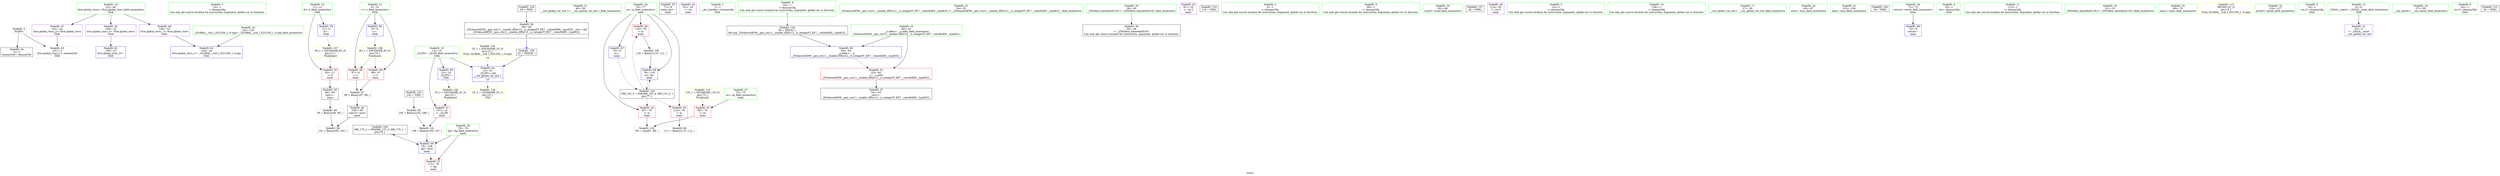 digraph "SVFG" {
	label="SVFG";

	Node0x5596b3f22c10 [shape=record,color=grey,label="{NodeID: 0\nNullPtr}"];
	Node0x5596b3f22c10 -> Node0x5596b3f27f60[style=solid];
	Node0x5596b3f22c10 -> Node0x5596b3f2a8f0[style=solid];
	Node0x5596b3f26630 [shape=record,color=green,label="{NodeID: 7\n23\<--1\n\<--dummyObj\nCan only get source location for instruction, argument, global var or function.}"];
	Node0x5596b3f28dc0 [shape=record,color=grey,label="{NodeID: 97\n99 = Binary(97, 98, )\n}"];
	Node0x5596b3f28dc0 -> Node0x5596b3f284a0[style=solid];
	Node0x5596b3f26c50 [shape=record,color=green,label="{NodeID: 14\n11\<--12\nd\<--d_field_insensitive\nGlob }"];
	Node0x5596b3f26c50 -> Node0x5596b3f29d70[style=solid];
	Node0x5596b3f26c50 -> Node0x5596b3f2a4f0[style=solid];
	Node0x5596b3f30b10 [shape=record,color=black,label="{NodeID: 104\nMR_17V_2 = PHI(MR_17V_3, MR_17V_1, )\npts\{79 \}\n}"];
	Node0x5596b3f30b10 -> Node0x5596b3f2ad30[style=dashed];
	Node0x5596b3f27350 [shape=record,color=green,label="{NodeID: 21\n49\<--50\n__cxx_global_var_init.1\<--__cxx_global_var_init.1_field_insensitive\n}"];
	Node0x5596b3f279c0 [shape=record,color=green,label="{NodeID: 28\n76\<--77\nzi\<--zi_field_insensitive\nmain\n}"];
	Node0x5596b3f279c0 -> Node0x5596b3f2a0b0[style=solid];
	Node0x5596b3f279c0 -> Node0x5596b3f2a180[style=solid];
	Node0x5596b3f279c0 -> Node0x5596b3f2a250[style=solid];
	Node0x5596b3f279c0 -> Node0x5596b3f2ac60[style=solid];
	Node0x5596b3f279c0 -> Node0x5596b3f2ae00[style=solid];
	Node0x5596b3f28060 [shape=record,color=black,label="{NodeID: 35\n71\<--9\nmain_ret\<--\nmain\n}"];
	Node0x5596b3f28640 [shape=record,color=purple,label="{NodeID: 42\n81\<--16\n\<--.str\nmain\n}"];
	Node0x5596b3f36f30 [shape=record,color=black,label="{NodeID: 132\n102 = PHI()\n}"];
	Node0x5596b3f36f30 -> Node0x5596b3f2c5d0[style=solid];
	Node0x5596b3f29ca0 [shape=record,color=red,label="{NodeID: 49\n98\<--8\n\<--v\nmain\n}"];
	Node0x5596b3f29ca0 -> Node0x5596b3f28dc0[style=solid];
	Node0x5596b3f2a250 [shape=record,color=red,label="{NodeID: 56\n119\<--76\n\<--zi\nmain\n}"];
	Node0x5596b3f2a250 -> Node0x5596b3f29240[style=solid];
	Node0x5596b3f2a8f0 [shape=record,color=blue, style = dotted,label="{NodeID: 63\n141\<--3\nllvm.global_ctors_2\<--dummyVal\nGlob }"];
	Node0x5596b3f25d30 [shape=record,color=green,label="{NodeID: 1\n7\<--1\n__dso_handle\<--dummyObj\nGlob }"];
	Node0x5596b3f266c0 [shape=record,color=green,label="{NodeID: 8\n53\<--1\n\<--dummyObj\nCan only get source location for instruction, argument, global var or function.|{<s0>3}}"];
	Node0x5596b3f266c0:s0 -> Node0x5596b3f37be0[style=solid,color=red];
	Node0x5596b3f28f40 [shape=record,color=grey,label="{NodeID: 98\n101 = Binary(95, 100, )\n}"];
	Node0x5596b3f26d50 [shape=record,color=green,label="{NodeID: 15\n13\<--15\n_ZL2PI\<--_ZL2PI_field_insensitive\nGlob }"];
	Node0x5596b3f26d50 -> Node0x5596b3f29e40[style=solid];
	Node0x5596b3f26d50 -> Node0x5596b3f2a5f0[style=solid];
	Node0x5596b3f26d50 -> Node0x5596b3f2a9f0[style=solid];
	Node0x5596b3f31010 [shape=record,color=yellow,style=double,label="{NodeID: 105\n2V_1 = ENCHI(MR_2V_0)\npts\{15 \}\nFun[_GLOBAL__sub_I_l521530_1_0.cpp]|{<s0>10}}"];
	Node0x5596b3f31010:s0 -> Node0x5596b3f2a9f0[style=dashed,color=red];
	Node0x5596b3f27450 [shape=record,color=green,label="{NodeID: 22\n54\<--55\n_ZSt4acosIiEN9__gnu_cxx11__enable_ifIXsr12__is_integerIT_EE7__valueEdE6__typeES2_\<--_ZSt4acosIiEN9__gnu_cxx11__enable_ifIXsr12__is_integerIT_EE7__valueEdE6__typeES2__field_insensitive\n}"];
	Node0x5596b3f27a90 [shape=record,color=green,label="{NodeID: 29\n78\<--79\ndg\<--dg_field_insensitive\nmain\n}"];
	Node0x5596b3f27a90 -> Node0x5596b3f2a320[style=solid];
	Node0x5596b3f27a90 -> Node0x5596b3f2ad30[style=solid];
	Node0x5596b3f28130 [shape=record,color=black,label="{NodeID: 36\n35\<--36\n\<--_ZNSt8ios_base4InitD1Ev\nCan only get source location for instruction, argument, global var or function.}"];
	Node0x5596b3f33890 [shape=record,color=yellow,style=double,label="{NodeID: 126\n2V_2 = CSCHI(MR_2V_1)\npts\{15 \}\nCS[]}"];
	Node0x5596b3f28710 [shape=record,color=purple,label="{NodeID: 43\n91\<--18\n\<--.str.2\nmain\n}"];
	Node0x5596b3f37b10 [shape=record,color=black,label="{NodeID: 133\n115 = PHI()\n}"];
	Node0x5596b3f29d70 [shape=record,color=red,label="{NodeID: 50\n93\<--11\n\<--d\nmain\n}"];
	Node0x5596b3f29d70 -> Node0x5596b3f283d0[style=solid];
	Node0x5596b3f2a320 [shape=record,color=red,label="{NodeID: 57\n113\<--78\n\<--dg\nmain\n}"];
	Node0x5596b3f2a9f0 [shape=record,color=blue,label="{NodeID: 64\n13\<--52\n_ZL2PI\<--call\n__cxx_global_var_init.1\n|{<s0>10}}"];
	Node0x5596b3f2a9f0:s0 -> Node0x5596b3f33890[style=dashed,color=blue];
	Node0x5596b3f249a0 [shape=record,color=green,label="{NodeID: 2\n9\<--1\n\<--dummyObj\nCan only get source location for instruction, argument, global var or function.}"];
	Node0x5596b3f26750 [shape=record,color=green,label="{NodeID: 9\n96\<--1\n\<--dummyObj\nCan only get source location for instruction, argument, global var or function.}"];
	Node0x5596b3f290c0 [shape=record,color=grey,label="{NodeID: 99\n95 = Binary(94, 96, )\n}"];
	Node0x5596b3f290c0 -> Node0x5596b3f28f40[style=solid];
	Node0x5596b3f26e50 [shape=record,color=green,label="{NodeID: 16\n22\<--26\nllvm.global_ctors\<--llvm.global_ctors_field_insensitive\nGlob }"];
	Node0x5596b3f26e50 -> Node0x5596b3f288b0[style=solid];
	Node0x5596b3f26e50 -> Node0x5596b3f289b0[style=solid];
	Node0x5596b3f26e50 -> Node0x5596b3f28ab0[style=solid];
	Node0x5596b3f31b30 [shape=record,color=yellow,style=double,label="{NodeID: 106\n6V_1 = ENCHI(MR_6V_0)\npts\{10 \}\nFun[main]}"];
	Node0x5596b3f31b30 -> Node0x5596b3f29bd0[style=dashed];
	Node0x5596b3f31b30 -> Node0x5596b3f29ca0[style=dashed];
	Node0x5596b3f27550 [shape=record,color=green,label="{NodeID: 23\n60\<--61\n__x.addr\<--__x.addr_field_insensitive\n_ZSt4acosIiEN9__gnu_cxx11__enable_ifIXsr12__is_integerIT_EE7__valueEdE6__typeES2_\n}"];
	Node0x5596b3f27550 -> Node0x5596b3f29f10[style=solid];
	Node0x5596b3f27550 -> Node0x5596b3f2aac0[style=solid];
	Node0x5596b3f27b60 [shape=record,color=green,label="{NodeID: 30\n83\<--84\nscanf\<--scanf_field_insensitive\n}"];
	Node0x5596b3f28230 [shape=record,color=black,label="{NodeID: 37\n64\<--63\nconv\<--\n_ZSt4acosIiEN9__gnu_cxx11__enable_ifIXsr12__is_integerIT_EE7__valueEdE6__typeES2_\n}"];
	Node0x5596b3f379d0 [shape=record,color=black,label="{NodeID: 127\n82 = PHI()\n}"];
	Node0x5596b3f287e0 [shape=record,color=purple,label="{NodeID: 44\n114\<--20\n\<--.str.3\nmain\n}"];
	Node0x5596b3f37be0 [shape=record,color=black,label="{NodeID: 134\n59 = PHI(53, )\n0th arg _ZSt4acosIiEN9__gnu_cxx11__enable_ifIXsr12__is_integerIT_EE7__valueEdE6__typeES2_ }"];
	Node0x5596b3f37be0 -> Node0x5596b3f2aac0[style=solid];
	Node0x5596b3f29e40 [shape=record,color=red,label="{NodeID: 51\n107\<--13\n\<--_ZL2PI\nmain\n}"];
	Node0x5596b3f29e40 -> Node0x5596b3f2d6e0[style=solid];
	Node0x5596b3f2a3f0 [shape=record,color=blue,label="{NodeID: 58\n8\<--9\nv\<--\nGlob }"];
	Node0x5596b3f2a3f0 -> Node0x5596b3f31b30[style=dashed];
	Node0x5596b3f2aac0 [shape=record,color=blue,label="{NodeID: 65\n60\<--59\n__x.addr\<--__x\n_ZSt4acosIiEN9__gnu_cxx11__enable_ifIXsr12__is_integerIT_EE7__valueEdE6__typeES2_\n}"];
	Node0x5596b3f2aac0 -> Node0x5596b3f29f10[style=dashed];
	Node0x5596b3f24a30 [shape=record,color=green,label="{NodeID: 3\n14\<--1\n\<--dummyObj\nCan only get source location for instruction, argument, global var or function.}"];
	Node0x5596b3f26850 [shape=record,color=green,label="{NodeID: 10\n106\<--1\n\<--dummyObj\nCan only get source location for instruction, argument, global var or function.}"];
	Node0x5596b3f29240 [shape=record,color=grey,label="{NodeID: 100\n120 = Binary(119, 112, )\n}"];
	Node0x5596b3f29240 -> Node0x5596b3f2ae00[style=solid];
	Node0x5596b3f26f50 [shape=record,color=green,label="{NodeID: 17\n27\<--28\n__cxx_global_var_init\<--__cxx_global_var_init_field_insensitive\n}"];
	Node0x5596b3f31c40 [shape=record,color=yellow,style=double,label="{NodeID: 107\n8V_1 = ENCHI(MR_8V_0)\npts\{12 \}\nFun[main]}"];
	Node0x5596b3f31c40 -> Node0x5596b3f29d70[style=dashed];
	Node0x5596b3f27620 [shape=record,color=green,label="{NodeID: 24\n66\<--67\nacos\<--acos_field_insensitive\n}"];
	Node0x5596b3f27c60 [shape=record,color=green,label="{NodeID: 31\n103\<--104\nasin\<--asin_field_insensitive\n}"];
	Node0x5596b3f28300 [shape=record,color=black,label="{NodeID: 38\n58\<--65\n_ZSt4acosIiEN9__gnu_cxx11__enable_ifIXsr12__is_integerIT_EE7__valueEdE6__typeES2__ret\<--call\n_ZSt4acosIiEN9__gnu_cxx11__enable_ifIXsr12__is_integerIT_EE7__valueEdE6__typeES2_\n|{<s0>3}}"];
	Node0x5596b3f28300:s0 -> Node0x5596b3f36ba0[style=solid,color=blue];
	Node0x5596b3dd29e0 [shape=record,color=black,label="{NodeID: 128\n34 = PHI()\n}"];
	Node0x5596b3f288b0 [shape=record,color=purple,label="{NodeID: 45\n139\<--22\nllvm.global_ctors_0\<--llvm.global_ctors\nGlob }"];
	Node0x5596b3f288b0 -> Node0x5596b3f2a6f0[style=solid];
	Node0x5596b3f29f10 [shape=record,color=red,label="{NodeID: 52\n63\<--60\n\<--__x.addr\n_ZSt4acosIiEN9__gnu_cxx11__enable_ifIXsr12__is_integerIT_EE7__valueEdE6__typeES2_\n}"];
	Node0x5596b3f29f10 -> Node0x5596b3f28230[style=solid];
	Node0x5596b3f2a4f0 [shape=record,color=blue,label="{NodeID: 59\n11\<--9\nd\<--\nGlob }"];
	Node0x5596b3f2a4f0 -> Node0x5596b3f31c40[style=dashed];
	Node0x5596b3f2ab90 [shape=record,color=blue,label="{NodeID: 66\n72\<--9\nretval\<--\nmain\n}"];
	Node0x5596b3f24ce0 [shape=record,color=green,label="{NodeID: 4\n16\<--1\n.str\<--dummyObj\nGlob }"];
	Node0x5596b3f26950 [shape=record,color=green,label="{NodeID: 11\n112\<--1\n\<--dummyObj\nCan only get source location for instruction, argument, global var or function.}"];
	Node0x5596b3f2d6e0 [shape=record,color=grey,label="{NodeID: 101\n108 = Binary(105, 107, )\n}"];
	Node0x5596b3f2d6e0 -> Node0x5596b3f2ad30[style=solid];
	Node0x5596b3f27050 [shape=record,color=green,label="{NodeID: 18\n31\<--32\n_ZNSt8ios_base4InitC1Ev\<--_ZNSt8ios_base4InitC1Ev_field_insensitive\n}"];
	Node0x5596b3f31d20 [shape=record,color=yellow,style=double,label="{NodeID: 108\n2V_1 = ENCHI(MR_2V_0)\npts\{15 \}\nFun[main]}"];
	Node0x5596b3f31d20 -> Node0x5596b3f29e40[style=dashed];
	Node0x5596b3f27720 [shape=record,color=green,label="{NodeID: 25\n69\<--70\nmain\<--main_field_insensitive\n}"];
	Node0x5596b3f323a0 [shape=record,color=yellow,style=double,label="{NodeID: 115\nRETMU(2V_2)\npts\{15 \}\nFun[_GLOBAL__sub_I_l521530_1_0.cpp]}"];
	Node0x5596b3f27d60 [shape=record,color=green,label="{NodeID: 32\n116\<--117\nprintf\<--printf_field_insensitive\n}"];
	Node0x5596b3f283d0 [shape=record,color=black,label="{NodeID: 39\n94\<--93\nconv\<--\nmain\n}"];
	Node0x5596b3f283d0 -> Node0x5596b3f290c0[style=solid];
	Node0x5596b3f36ba0 [shape=record,color=black,label="{NodeID: 129\n52 = PHI(58, )\n}"];
	Node0x5596b3f36ba0 -> Node0x5596b3f2a9f0[style=solid];
	Node0x5596b3f289b0 [shape=record,color=purple,label="{NodeID: 46\n140\<--22\nllvm.global_ctors_1\<--llvm.global_ctors\nGlob }"];
	Node0x5596b3f289b0 -> Node0x5596b3f2a7f0[style=solid];
	Node0x5596b3f29fe0 [shape=record,color=red,label="{NodeID: 53\n88\<--74\n\<--zn\nmain\n}"];
	Node0x5596b3f29fe0 -> Node0x5596b3f2d860[style=solid];
	Node0x5596b3f2a5f0 [shape=record,color=blue,label="{NodeID: 60\n13\<--14\n_ZL2PI\<--\nGlob }"];
	Node0x5596b3f2a5f0 -> Node0x5596b3f31d20[style=dashed];
	Node0x5596b3f2ac60 [shape=record,color=blue,label="{NodeID: 67\n76\<--9\nzi\<--\nmain\n}"];
	Node0x5596b3f2ac60 -> Node0x5596b3f30610[style=dashed];
	Node0x5596b3f24d70 [shape=record,color=green,label="{NodeID: 5\n18\<--1\n.str.2\<--dummyObj\nGlob }"];
	Node0x5596b3f2c5d0 [shape=record,color=grey,label="{NodeID: 95\n105 = Binary(102, 106, )\n}"];
	Node0x5596b3f2c5d0 -> Node0x5596b3f2d6e0[style=solid];
	Node0x5596b3f26a50 [shape=record,color=green,label="{NodeID: 12\n4\<--6\n_ZStL8__ioinit\<--_ZStL8__ioinit_field_insensitive\nGlob }"];
	Node0x5596b3f26a50 -> Node0x5596b3f28570[style=solid];
	Node0x5596b3f2d860 [shape=record,color=grey,label="{NodeID: 102\n89 = cmp(87, 88, )\n}"];
	Node0x5596b3f27150 [shape=record,color=green,label="{NodeID: 19\n37\<--38\n__cxa_atexit\<--__cxa_atexit_field_insensitive\n}"];
	Node0x5596b3f27820 [shape=record,color=green,label="{NodeID: 26\n72\<--73\nretval\<--retval_field_insensitive\nmain\n}"];
	Node0x5596b3f27820 -> Node0x5596b3f2ab90[style=solid];
	Node0x5596b3f27e60 [shape=record,color=green,label="{NodeID: 33\n24\<--134\n_GLOBAL__sub_I_l521530_1_0.cpp\<--_GLOBAL__sub_I_l521530_1_0.cpp_field_insensitive\n}"];
	Node0x5596b3f27e60 -> Node0x5596b3f2a7f0[style=solid];
	Node0x5596b3f284a0 [shape=record,color=black,label="{NodeID: 40\n100\<--99\nconv3\<--mul2\nmain\n}"];
	Node0x5596b3f284a0 -> Node0x5596b3f28f40[style=solid];
	Node0x5596b3f36d90 [shape=record,color=black,label="{NodeID: 130\n65 = PHI()\n}"];
	Node0x5596b3f36d90 -> Node0x5596b3f28300[style=solid];
	Node0x5596b3f28ab0 [shape=record,color=purple,label="{NodeID: 47\n141\<--22\nllvm.global_ctors_2\<--llvm.global_ctors\nGlob }"];
	Node0x5596b3f28ab0 -> Node0x5596b3f2a8f0[style=solid];
	Node0x5596b3f2a0b0 [shape=record,color=red,label="{NodeID: 54\n87\<--76\n\<--zi\nmain\n}"];
	Node0x5596b3f2a0b0 -> Node0x5596b3f2d860[style=solid];
	Node0x5596b3f2a6f0 [shape=record,color=blue,label="{NodeID: 61\n139\<--23\nllvm.global_ctors_0\<--\nGlob }"];
	Node0x5596b3f2ad30 [shape=record,color=blue,label="{NodeID: 68\n78\<--108\ndg\<--div6\nmain\n}"];
	Node0x5596b3f2ad30 -> Node0x5596b3f2a320[style=dashed];
	Node0x5596b3f2ad30 -> Node0x5596b3f30b10[style=dashed];
	Node0x5596b3f265a0 [shape=record,color=green,label="{NodeID: 6\n20\<--1\n.str.3\<--dummyObj\nGlob }"];
	Node0x5596b3f28c40 [shape=record,color=grey,label="{NodeID: 96\n111 = Binary(110, 112, )\n}"];
	Node0x5596b3f26b50 [shape=record,color=green,label="{NodeID: 13\n8\<--10\nv\<--v_field_insensitive\nGlob }"];
	Node0x5596b3f26b50 -> Node0x5596b3f29bd0[style=solid];
	Node0x5596b3f26b50 -> Node0x5596b3f29ca0[style=solid];
	Node0x5596b3f26b50 -> Node0x5596b3f2a3f0[style=solid];
	Node0x5596b3f30610 [shape=record,color=black,label="{NodeID: 103\nMR_15V_3 = PHI(MR_15V_4, MR_15V_2, )\npts\{77 \}\n}"];
	Node0x5596b3f30610 -> Node0x5596b3f2a0b0[style=dashed];
	Node0x5596b3f30610 -> Node0x5596b3f2a180[style=dashed];
	Node0x5596b3f30610 -> Node0x5596b3f2a250[style=dashed];
	Node0x5596b3f30610 -> Node0x5596b3f2ae00[style=dashed];
	Node0x5596b3f27250 [shape=record,color=green,label="{NodeID: 20\n36\<--42\n_ZNSt8ios_base4InitD1Ev\<--_ZNSt8ios_base4InitD1Ev_field_insensitive\n}"];
	Node0x5596b3f27250 -> Node0x5596b3f28130[style=solid];
	Node0x5596b3f31ee0 [shape=record,color=yellow,style=double,label="{NodeID: 110\n13V_1 = ENCHI(MR_13V_0)\npts\{75 \}\nFun[main]}"];
	Node0x5596b3f31ee0 -> Node0x5596b3f29fe0[style=dashed];
	Node0x5596b3f278f0 [shape=record,color=green,label="{NodeID: 27\n74\<--75\nzn\<--zn_field_insensitive\nmain\n}"];
	Node0x5596b3f278f0 -> Node0x5596b3f29fe0[style=solid];
	Node0x5596b3f27f60 [shape=record,color=black,label="{NodeID: 34\n2\<--3\ndummyVal\<--dummyVal\n}"];
	Node0x5596b3f28570 [shape=record,color=purple,label="{NodeID: 41\n33\<--4\n\<--_ZStL8__ioinit\n__cxx_global_var_init\n}"];
	Node0x5596b3f36e60 [shape=record,color=black,label="{NodeID: 131\n92 = PHI()\n}"];
	Node0x5596b3f29bd0 [shape=record,color=red,label="{NodeID: 48\n97\<--8\n\<--v\nmain\n}"];
	Node0x5596b3f29bd0 -> Node0x5596b3f28dc0[style=solid];
	Node0x5596b3f2a180 [shape=record,color=red,label="{NodeID: 55\n110\<--76\n\<--zi\nmain\n}"];
	Node0x5596b3f2a180 -> Node0x5596b3f28c40[style=solid];
	Node0x5596b3f2a7f0 [shape=record,color=blue,label="{NodeID: 62\n140\<--24\nllvm.global_ctors_1\<--_GLOBAL__sub_I_l521530_1_0.cpp\nGlob }"];
	Node0x5596b3f2ae00 [shape=record,color=blue,label="{NodeID: 69\n76\<--120\nzi\<--inc\nmain\n}"];
	Node0x5596b3f2ae00 -> Node0x5596b3f30610[style=dashed];
}
